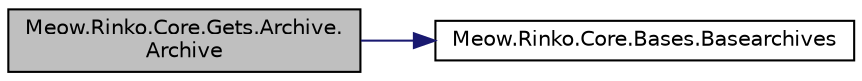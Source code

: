 digraph "Meow.Rinko.Core.Gets.Archive.Archive"
{
 // LATEX_PDF_SIZE
  edge [fontname="Helvetica",fontsize="10",labelfontname="Helvetica",labelfontsize="10"];
  node [fontname="Helvetica",fontsize="10",shape=record];
  rankdir="LR";
  Node1 [label="Meow.Rinko.Core.Gets.Archive.\lArchive",height=0.2,width=0.4,color="black", fillcolor="grey75", style="filled", fontcolor="black",tooltip="初始化榜线最高统计数据"];
  Node1 -> Node2 [color="midnightblue",fontsize="10",style="solid",fontname="Helvetica"];
  Node2 [label="Meow.Rinko.Core.Bases.Basearchives",height=0.2,width=0.4,color="black", fillcolor="white", style="filled",URL="$classMeow_1_1Rinko_1_1Core_1_1Bases.html#a13e7b242eaa246a35cb9b182eab2daeb",tooltip="所有资源"];
}

